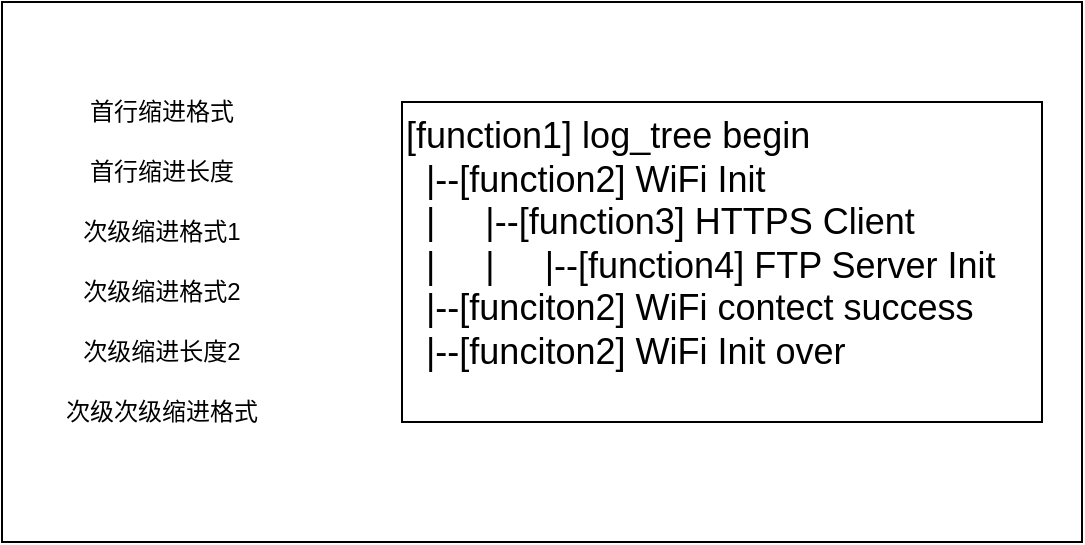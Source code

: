 <mxfile version="20.3.0" type="device"><diagram id="C5RBs43oDa-KdzZeNtuy" name="Page-1"><mxGraphModel dx="1080" dy="1331" grid="1" gridSize="10" guides="1" tooltips="1" connect="1" arrows="1" fold="1" page="1" pageScale="1" pageWidth="827" pageHeight="1169" math="0" shadow="0"><root><mxCell id="WIyWlLk6GJQsqaUBKTNV-0"/><mxCell id="WIyWlLk6GJQsqaUBKTNV-1" parent="WIyWlLk6GJQsqaUBKTNV-0"/><mxCell id="CIzu-POmdghmmxP5EKWm-0" value="" style="rounded=0;whiteSpace=wrap;html=1;" vertex="1" parent="WIyWlLk6GJQsqaUBKTNV-1"><mxGeometry x="120" y="260" width="540" height="270" as="geometry"/></mxCell><mxCell id="CIzu-POmdghmmxP5EKWm-3" value="" style="group" vertex="1" connectable="0" parent="WIyWlLk6GJQsqaUBKTNV-1"><mxGeometry x="320" y="310" width="320" height="160" as="geometry"/></mxCell><mxCell id="CIzu-POmdghmmxP5EKWm-2" value="" style="rounded=0;whiteSpace=wrap;html=1;" vertex="1" parent="CIzu-POmdghmmxP5EKWm-3"><mxGeometry width="320" height="160.0" as="geometry"/></mxCell><mxCell id="CIzu-POmdghmmxP5EKWm-1" value="&lt;span style=&quot;font-size: 18px;&quot;&gt;[function1] log_tree begin&lt;/span&gt;&lt;br style=&quot;font-size: 18px;&quot;&gt;&lt;span style=&quot;font-size: 18px;&quot;&gt;&amp;nbsp; |--[function2] WiFi Init&lt;/span&gt;&lt;br style=&quot;font-size: 18px;&quot;&gt;&lt;span style=&quot;font-size: 18px;&quot;&gt;&amp;nbsp; |&amp;nbsp; &amp;nbsp; &amp;nbsp;|--[function3] HTTPS Client&lt;br&gt;&lt;/span&gt;&lt;span style=&quot;font-size: 18px;&quot;&gt;&amp;nbsp; |&amp;nbsp; &amp;nbsp; &amp;nbsp;|&amp;nbsp; &amp;nbsp; &amp;nbsp;|--[function4] FTP Server Init&lt;/span&gt;&lt;br style=&quot;font-size: 18px;&quot;&gt;&lt;span style=&quot;font-size: 18px;&quot;&gt;&amp;nbsp; |--[funciton2] WiFi contect success&lt;/span&gt;&lt;br style=&quot;font-size: 18px;&quot;&gt;&lt;span style=&quot;font-size: 18px;&quot;&gt;&amp;nbsp; |--[funciton2] WiFi Init over&lt;br&gt;&lt;/span&gt;" style="text;html=1;strokeColor=none;fillColor=none;align=left;verticalAlign=top;whiteSpace=wrap;rounded=0;" vertex="1" parent="CIzu-POmdghmmxP5EKWm-3"><mxGeometry width="320" height="160.0" as="geometry"/></mxCell><mxCell id="CIzu-POmdghmmxP5EKWm-4" value="首行缩进格式" style="text;html=1;strokeColor=none;fillColor=none;align=center;verticalAlign=middle;whiteSpace=wrap;rounded=0;" vertex="1" parent="WIyWlLk6GJQsqaUBKTNV-1"><mxGeometry x="145" y="300" width="110" height="30" as="geometry"/></mxCell><mxCell id="CIzu-POmdghmmxP5EKWm-5" value="首行缩进长度" style="text;html=1;strokeColor=none;fillColor=none;align=center;verticalAlign=middle;whiteSpace=wrap;rounded=0;" vertex="1" parent="WIyWlLk6GJQsqaUBKTNV-1"><mxGeometry x="145" y="330" width="110" height="30" as="geometry"/></mxCell><mxCell id="CIzu-POmdghmmxP5EKWm-6" value="次级缩进格式1" style="text;html=1;strokeColor=none;fillColor=none;align=center;verticalAlign=middle;whiteSpace=wrap;rounded=0;" vertex="1" parent="WIyWlLk6GJQsqaUBKTNV-1"><mxGeometry x="145" y="360" width="110" height="30" as="geometry"/></mxCell><mxCell id="CIzu-POmdghmmxP5EKWm-7" value="次级缩进格式2" style="text;html=1;strokeColor=none;fillColor=none;align=center;verticalAlign=middle;whiteSpace=wrap;rounded=0;" vertex="1" parent="WIyWlLk6GJQsqaUBKTNV-1"><mxGeometry x="145" y="390" width="110" height="30" as="geometry"/></mxCell><mxCell id="CIzu-POmdghmmxP5EKWm-8" value="次级缩进长度2" style="text;html=1;strokeColor=none;fillColor=none;align=center;verticalAlign=middle;whiteSpace=wrap;rounded=0;" vertex="1" parent="WIyWlLk6GJQsqaUBKTNV-1"><mxGeometry x="145" y="420" width="110" height="30" as="geometry"/></mxCell><mxCell id="CIzu-POmdghmmxP5EKWm-9" value="次级次级缩进格式" style="text;html=1;strokeColor=none;fillColor=none;align=center;verticalAlign=middle;whiteSpace=wrap;rounded=0;" vertex="1" parent="WIyWlLk6GJQsqaUBKTNV-1"><mxGeometry x="140" y="450" width="120" height="30" as="geometry"/></mxCell></root></mxGraphModel></diagram></mxfile>